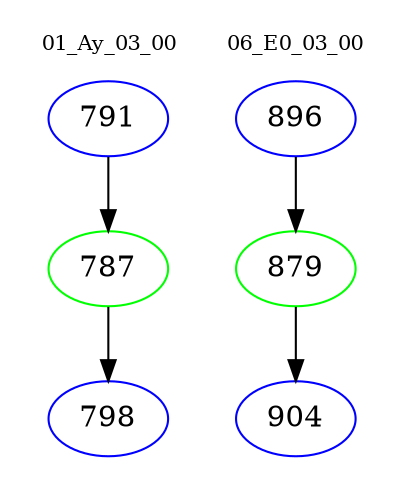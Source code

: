 digraph{
subgraph cluster_0 {
color = white
label = "01_Ay_03_00";
fontsize=10;
T0_791 [label="791", color="blue"]
T0_791 -> T0_787 [color="black"]
T0_787 [label="787", color="green"]
T0_787 -> T0_798 [color="black"]
T0_798 [label="798", color="blue"]
}
subgraph cluster_1 {
color = white
label = "06_E0_03_00";
fontsize=10;
T1_896 [label="896", color="blue"]
T1_896 -> T1_879 [color="black"]
T1_879 [label="879", color="green"]
T1_879 -> T1_904 [color="black"]
T1_904 [label="904", color="blue"]
}
}
